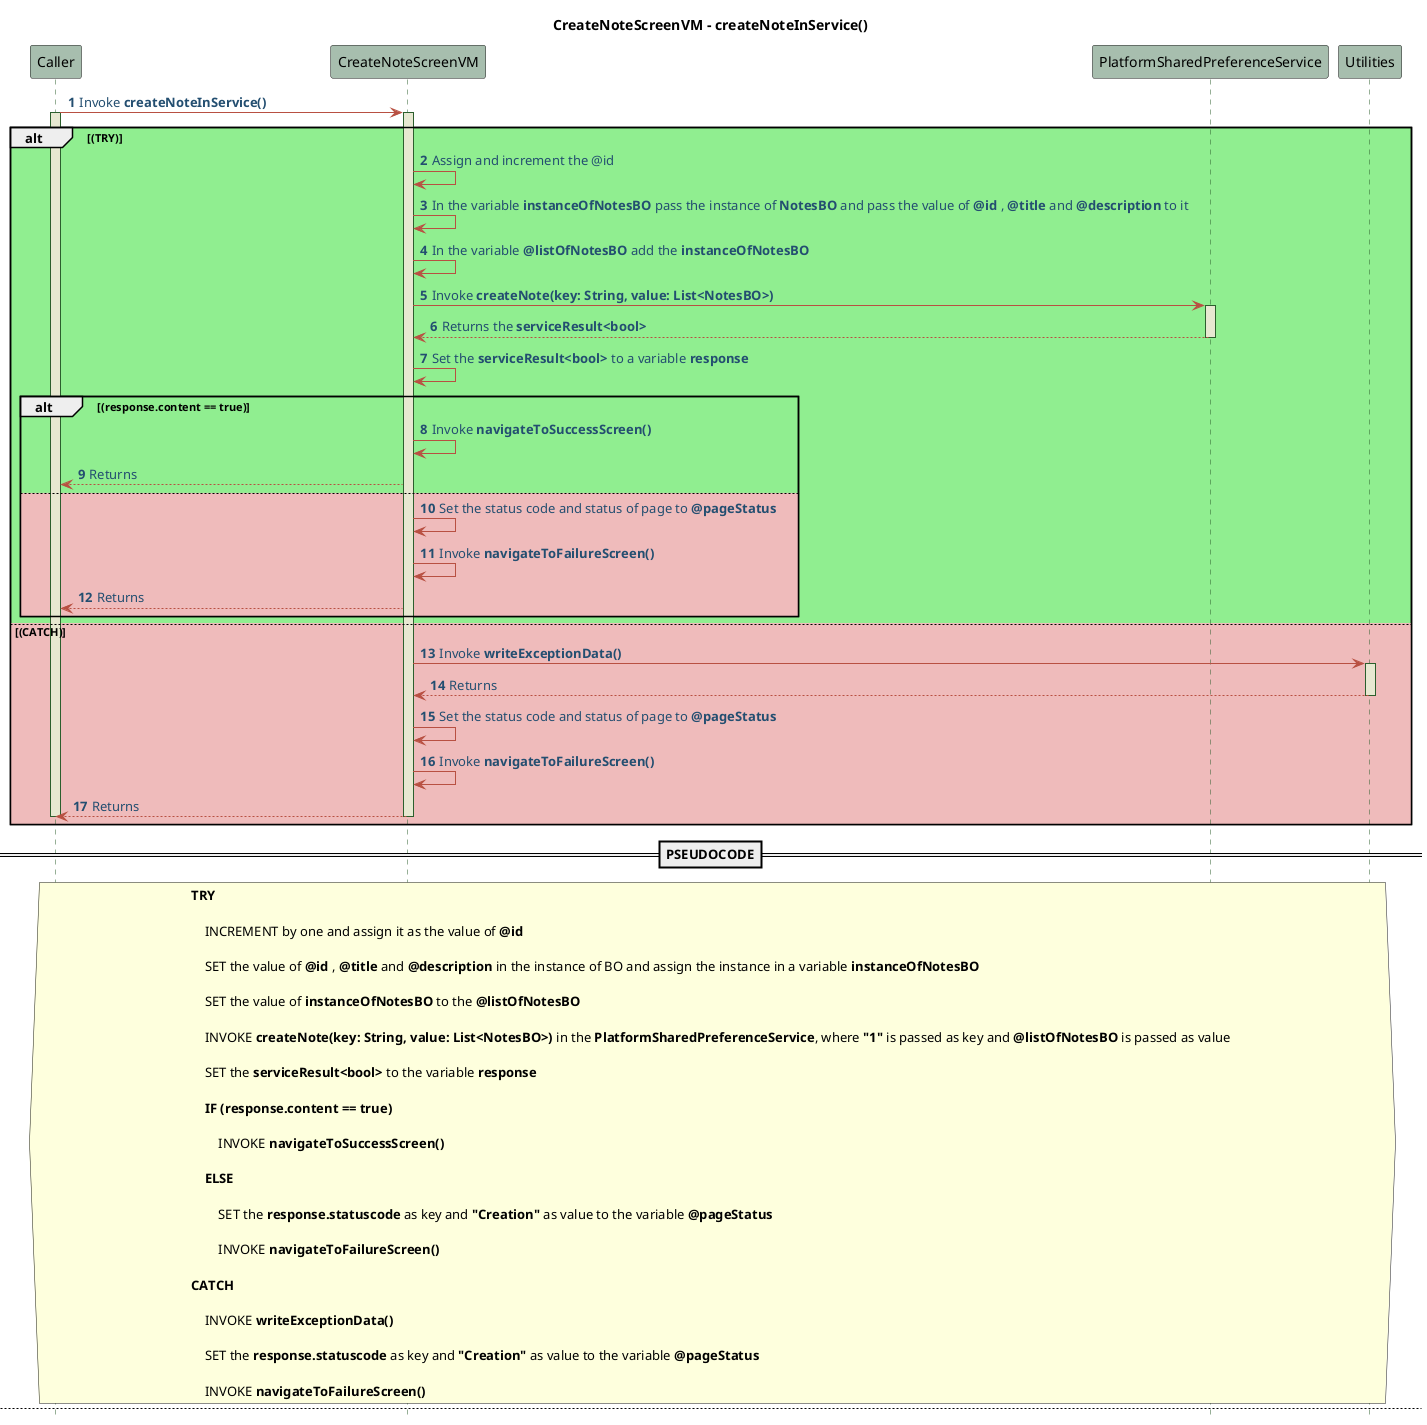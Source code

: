 @startuml CreateNoteScreenVM - Sequence - Pseudo
!define POSITIVERESPONSE 90EE90

!define NEGATIVEERESPONSE EFBBBB

!define NUETRALRESPONSE F2DC79

skinparam sequence{
    ParticipantBackgroundColor #A7BEAE

    LifeLineBackgroundColor #E7E8D1

    LifeLineBorderColor #2C5F2D

    ActorBackgroundColor #FC766AFF

    ActorBorderColor #FC766AFF

    ArrowColor #B85042

    ArrowFontColor #234E70

}


title CreateNoteScreenVM - createNoteInService()
autonumber 1
hide footbox
Caller -> CreateNoteScreenVM : Invoke **createNoteInService()**
activate Caller
activate CreateNoteScreenVM
alt #POSITIVERESPONSE (TRY)
    CreateNoteScreenVM -> CreateNoteScreenVM : Assign and increment the @id
    CreateNoteScreenVM -> CreateNoteScreenVM : In the variable **instanceOfNotesBO** pass the instance of **NotesBO** and pass the value of **@id** , **@title** and **@description** to it
    CreateNoteScreenVM -> CreateNoteScreenVM : In the variable **@listOfNotesBO** add the **instanceOfNotesBO**
    CreateNoteScreenVM -> PlatformSharedPreferenceService : Invoke **createNote(key: String, value: List<NotesBO>)**
    activate PlatformSharedPreferenceService
    PlatformSharedPreferenceService --> CreateNoteScreenVM : Returns the **serviceResult<bool>**
    deactivate PlatformSharedPreferenceService 
    CreateNoteScreenVM -> CreateNoteScreenVM : Set the **serviceResult<bool>** to a variable **response**
    alt #POSITIVERESPONSE (response.content == true)
        CreateNoteScreenVM -> CreateNoteScreenVM : Invoke **navigateToSuccessScreen()**
        CreateNoteScreenVM --> Caller : Returns
    else #NEGATIVEERESPONSE
        CreateNoteScreenVM -> CreateNoteScreenVM : Set the status code and status of page to **@pageStatus** 
        CreateNoteScreenVM -> CreateNoteScreenVM :Invoke **navigateToFailureScreen()**
        CreateNoteScreenVM --> Caller : Returns 
    end
    deactivate PlatformSharedPreferenceService 

else #NEGATIVEERESPONSE (CATCH)
    CreateNoteScreenVM -> Utilities : Invoke **writeExceptionData()**
    activate Utilities
    Utilities --> CreateNoteScreenVM : Returns
    deactivate Utilities
        CreateNoteScreenVM -> CreateNoteScreenVM : Set the status code and status of page to **@pageStatus** 
        CreateNoteScreenVM -> CreateNoteScreenVM : Invoke **navigateToFailureScreen()** 
        CreateNoteScreenVM --> Caller : Returns 
    deactivate CreateNoteScreenVM
    deactivate Caller
end

==PSEUDOCODE==
hnote across 
    **TRY** 

        INCREMENT by one and assign it as the value of **@id**

        SET the value of **@id** , **@title** and **@description** in the instance of BO and assign the instance in a variable **instanceOfNotesBO**

        SET the value of **instanceOfNotesBO** to the **@listOfNotesBO**

        INVOKE **createNote(key: String, value: List<NotesBO>)** in the **PlatformSharedPreferenceService**, where **"1"** is passed as key and **@listOfNotesBO** is passed as value 

        SET the **serviceResult<bool>** to the variable **response** 

        **IF (response.content == true)**

            INVOKE **navigateToSuccessScreen()**
        
        **ELSE** 

            SET the **response.statuscode** as key and **"Creation"** as value to the variable **@pageStatus**

            INVOKE **navigateToFailureScreen()** 

    **CATCH** 

        INVOKE **writeExceptionData()**

        SET the **response.statuscode** as key and **"Creation"** as value to the variable **@pageStatus**

        INVOKE **navigateToFailureScreen()** 
end hnote

newpage CreateNoteScreenVM - navigateToSuccessScreen() 
autonumber 1
hide footbox 
Caller -> CreateNoteScreenVM : Invoke **navigateToSuccessScreen()** 
activate Caller 
activate CreateNoteScreenVM 
alt #POSITIVERESPONSE (TRY)
CreateNoteScreenVM -> CreateNoteScreenVM : Push the **NoteCreatedSuccessScreen.pageconfig** as config in navigation stream
CreateNoteScreenVM --> Caller : Returns 
else #NEGATIVEERESPONSE (CATCH)
CreateNoteScreenVM -> Utilities : Invoke **writeExceptionData()**
activate Utilities 
Utilities --> CreateNoteScreenVM : Returns 
deactivate Utilities
CreateNoteScreenVM --> Caller : Returns 
deactivate CreateNoteScreenVM 
deactivate Caller
end

==PSEUDOCODE== 
hnote across 
    **TRY**

        ADD the event **navigatorPush** to the **navigationStream** with the **NoteCreatedSuccessScreen.pageconfig** as config and **@pageStatus** as extradata in navigation stream 
    
    **CATCH** 

        INVOKE **writeExceptionData()**
end hnote 

newpage CreateNoteScreenVM - navigateToHomeScreen()
autonumber 1
hide footbox 
Caller -> CreateNoteScreenVM : Invoke **navigateToHomeScreen()**
activate Caller 
activate CreateNoteScreenVM 
alt #POSITIVERESPONSE (TRY)
CreateNoteScreenVM -> CreateNoteScreenVM :  Add the event **navigatorPop** to the **navigationStream**
CreateNoteScreenVM --> Caller : Returns 
else #NEGATIVEERESPONSE (CATCH)
CreateNoteScreenVM -> Utilities : Invoke **writeExceptionData()**
activate Utilities 
Utilities --> CreateNoteScreenVM : Returns 
deactivate Utilities
CreateNoteScreenVM --> Caller : Returns
deactivate CreateNoteScreenVM 
deactivate Caller 
end

==PSEUDOCODE== 
hnote across 
    **TRY**
        
        ADD the event **navigatorPush** to the **navigationStream** with the **HomeScreen.pageconfig** as config
    
    **CATCH** 

        INVOKE **writeExceptionData()**
end hnote 

newpage CreateNoteScreenVM - navigateToFailureScreen() 
autonumber 1
hide footbox 
Caller -> CreateNoteScreenVM : Invoke **navigateToFailureScreen()** 
activate Caller 
activate CreateNoteScreenVM 
alt #POSITIVERESPONSE (TRY)
CreateNoteScreenVM -> CreateNoteScreenVM : Push the **ProcessFailedScreen.pageconfig** as config with **@pageStatus** as extradata in navigation stream
CreateNoteScreenVM --> Caller : Returns 
else #NEGATIVEERESPONSE (CATCH)
CreateNoteScreenVM -> Utilities : Invoke **writeExceptionData()**
activate Utilities 
Utilities --> CreateNoteScreenVM : Returns 
deactivate Utilities
CreateNoteScreenVM --> Caller : Returns
deactivate CreateNoteScreenVM 
deactivate Caller 
end 

==PSEUDOCODE== 
hnote across 
    **TRY**
        
        ADD the event **navigatorPush** to the **navigationStream** with the **ProcessFailedScreen.pageconfig** as config and **@pageStatus** as extradata
    
    **CATCH** 

        INVOKE **writeExceptionData()**
end hnote 

newpage CreateNoteScreenVM - onChangeTitle()
autonumber 1
hide footbox
Caller -> CreateNoteScreenVM : Invoke **onChangeTitle(title : String)**
activate Caller
activate CreateNoteScreenVM
alt #POSITIVERESPONSE (TRY)
CreateNoteScreenVM -> CreateNoteScreenVM : Add the **title** to the **titleFieldController** stream
CreateNoteScreenVM -> CreateNoteScreenVM : Set the value got from the method's parameter to the variable **@title**
CreateNoteScreenVM --> Caller : Returns
else #NEGATIVEERESPONSE (CATCH)
CreateNoteScreenVM -> Utilities : Invoke **writeExceptionData()**
activate Utilities 
Utilities --> CreateNoteScreenVM : Returns 
deactivate Utilities
CreateNoteScreenVM --> Caller : Returns
deactivate CreateNoteScreenVM
deactivate Caller
end

==PSEUDOCODE==
hnote across
    **TRY**

        ADD the **title** from the parameter to the event of the stream **titleFieldController**

        SET the value of the parameter **title** to the variable **title**
    
    **CATCH** 

        INVOKE **writeExceptionData()**
end hnote

newpage CreateNoteScreenVM - onChangeDescription()
autonumber 1
hide footbox
Caller -> CreateNoteScreenVM : Invoke **onChangeDescription(description : String)**
activate Caller
activate CreateNoteScreenVM
alt #POSITIVERESPONSE (TRY)
CreateNoteScreenVM -> CreateNoteScreenVM : Add the **description** to the **descriptionFieldController** stream
CreateNoteScreenVM -> CreateNoteScreenVM : Set the value got from the method's parameter to the variable **@description**
CreateNoteScreenVM --> Caller : Returns
else #NEGATIVEERESPONSE (CATCH)
CreateNoteScreenVM -> Utilities : Invoke **writeExceptionData()**
activate Utilities 
Utilities --> CreateNoteScreenVM : Returns 
deactivate Utilities
CreateNoteScreenVM --> Caller : Returns
deactivate CreateNoteScreenVM
deactivate Caller
end 

==PSEUDOCODE==
hnote across
    **TRY**

        ADD the **description** from the parameter to the event of the stream **descriptionFieldController**

        SET the value of the parameter **description** to the variable **description**
    
    **CATCH** 

        INVOKE **writeExceptionData()**
end hnote